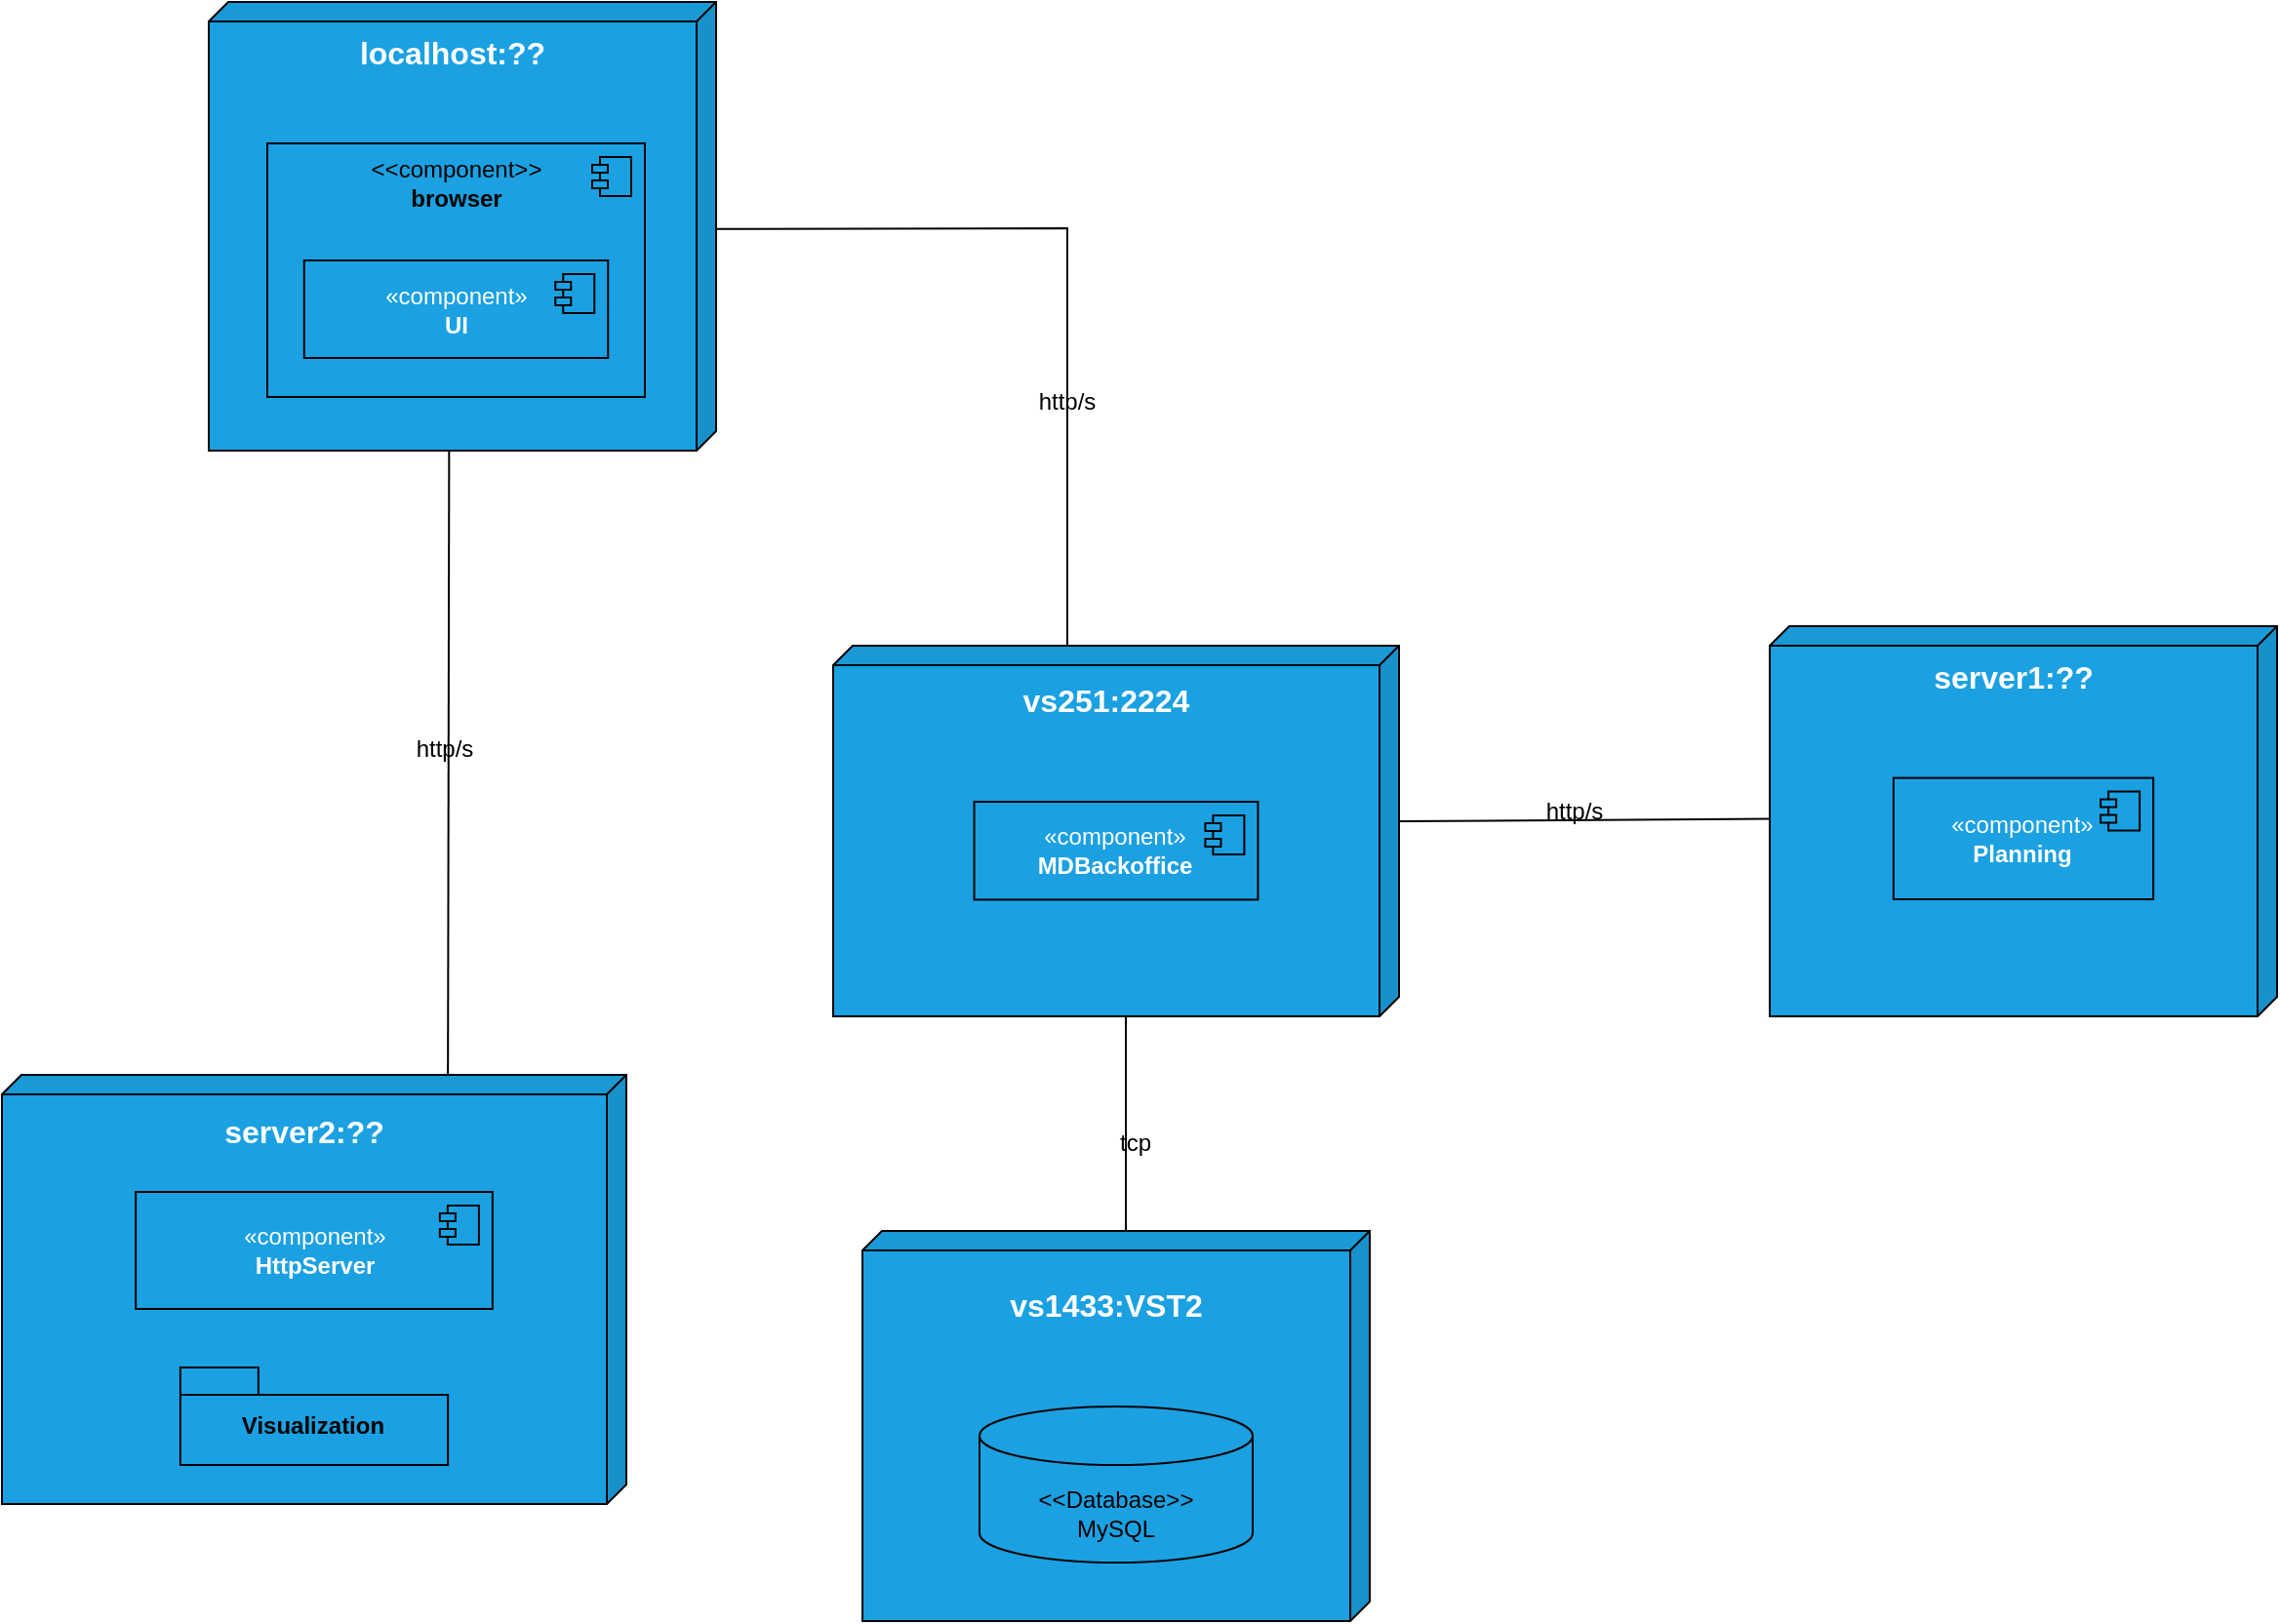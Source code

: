 <mxfile version="24.7.17">
  <diagram name="Página-1" id="7zRciVBeSr0iCR4m4c-i">
    <mxGraphModel dx="1575" dy="859" grid="1" gridSize="10" guides="1" tooltips="1" connect="1" arrows="1" fold="1" page="1" pageScale="1" pageWidth="827" pageHeight="1169" math="0" shadow="0">
      <root>
        <mxCell id="0" />
        <mxCell id="1" parent="0" />
        <mxCell id="Bqmy5CMnhqnGRpHu-BzQ-8" value="" style="group;strokeColor=none;" parent="1" vertex="1" connectable="0">
          <mxGeometry x="200" y="20" width="260" height="230" as="geometry" />
        </mxCell>
        <mxCell id="Bqmy5CMnhqnGRpHu-BzQ-2" value="&lt;b&gt;&lt;font style=&quot;font-size: 16px;&quot;&gt;localhost:??&lt;/font&gt;&lt;/b&gt;&lt;div&gt;&lt;b&gt;&lt;br&gt;&lt;/b&gt;&lt;/div&gt;&lt;div&gt;&lt;br&gt;&lt;/div&gt;&lt;div&gt;&lt;b&gt;&lt;br&gt;&lt;/b&gt;&lt;/div&gt;&lt;div&gt;&lt;b&gt;&lt;br&gt;&lt;/b&gt;&lt;/div&gt;&lt;div&gt;&lt;b&gt;&lt;br&gt;&lt;/b&gt;&lt;/div&gt;&lt;div&gt;&lt;b&gt;&lt;br&gt;&lt;/b&gt;&lt;/div&gt;&lt;div&gt;&lt;b&gt;&lt;br&gt;&lt;/b&gt;&lt;/div&gt;&lt;div style=&quot;&quot;&gt;&lt;b&gt;&lt;br&gt;&lt;/b&gt;&lt;/div&gt;&lt;div style=&quot;&quot;&gt;&lt;b&gt;&lt;br&gt;&lt;/b&gt;&lt;/div&gt;&lt;div style=&quot;&quot;&gt;&lt;b&gt;&lt;br&gt;&lt;/b&gt;&lt;/div&gt;&lt;div style=&quot;&quot;&gt;&lt;b&gt;&lt;br&gt;&lt;/b&gt;&lt;/div&gt;&lt;div style=&quot;&quot;&gt;&lt;b&gt;&lt;br&gt;&lt;/b&gt;&lt;/div&gt;&lt;div style=&quot;&quot;&gt;&lt;br&gt;&lt;/div&gt;" style="shape=cube;whiteSpace=wrap;html=1;boundedLbl=1;backgroundOutline=1;darkOpacity=0.05;darkOpacity2=0.1;size=10;rotation=0;shadow=0;flipV=0;flipH=1;fillColor=#1ba1e2;fontColor=#ffffff;strokeColor=#000000;" parent="Bqmy5CMnhqnGRpHu-BzQ-8" vertex="1">
          <mxGeometry width="260" height="230" as="geometry" />
        </mxCell>
        <mxCell id="Bqmy5CMnhqnGRpHu-BzQ-3" value="&lt;div style=&quot;&quot;&gt;&lt;br&gt;&lt;/div&gt;" style="html=1;dropTarget=0;whiteSpace=wrap;fillColor=#1ba1e2;fontColor=#ffffff;strokeColor=#000000;align=center;" parent="Bqmy5CMnhqnGRpHu-BzQ-8" vertex="1">
          <mxGeometry x="30" y="72.5" width="193.5" height="130" as="geometry" />
        </mxCell>
        <mxCell id="Bqmy5CMnhqnGRpHu-BzQ-4" value="" style="shape=module;jettyWidth=8;jettyHeight=4;fillColor=#1ba1e2;fontColor=#ffffff;strokeColor=#000000;" parent="Bqmy5CMnhqnGRpHu-BzQ-3" vertex="1">
          <mxGeometry x="1" width="20" height="20" relative="1" as="geometry">
            <mxPoint x="-27" y="7" as="offset" />
          </mxGeometry>
        </mxCell>
        <mxCell id="Bqmy5CMnhqnGRpHu-BzQ-5" value="&lt;div&gt;&amp;lt;&amp;lt;component&amp;gt;&amp;gt;&lt;div&gt;&lt;span style=&quot;background-color: initial;&quot;&gt;&lt;b&gt;browser&lt;/b&gt;&lt;/span&gt;&lt;/div&gt;&lt;/div&gt;" style="text;html=1;align=center;verticalAlign=middle;whiteSpace=wrap;rounded=0;fillColor=none;strokeColor=none;" parent="Bqmy5CMnhqnGRpHu-BzQ-8" vertex="1">
          <mxGeometry x="86.75" y="67.5" width="80" height="50" as="geometry" />
        </mxCell>
        <mxCell id="Bqmy5CMnhqnGRpHu-BzQ-6" value="«component»&lt;br&gt;&lt;b&gt;UI&lt;/b&gt;" style="html=1;dropTarget=0;whiteSpace=wrap;fillColor=#1ba1e2;fontColor=#ffffff;strokeColor=#000000;" parent="Bqmy5CMnhqnGRpHu-BzQ-8" vertex="1">
          <mxGeometry x="48.88" y="132.5" width="155.75" height="50" as="geometry" />
        </mxCell>
        <mxCell id="Bqmy5CMnhqnGRpHu-BzQ-7" value="" style="shape=module;jettyWidth=8;jettyHeight=4;fillColor=#1ba1e2;fontColor=#ffffff;strokeColor=#000000;" parent="Bqmy5CMnhqnGRpHu-BzQ-6" vertex="1">
          <mxGeometry x="1" width="20" height="20" relative="1" as="geometry">
            <mxPoint x="-27" y="7" as="offset" />
          </mxGeometry>
        </mxCell>
        <mxCell id="Bqmy5CMnhqnGRpHu-BzQ-9" value="" style="group" parent="1" vertex="1" connectable="0">
          <mxGeometry x="520" y="350" width="290" height="190" as="geometry" />
        </mxCell>
        <mxCell id="3xQV-H71B-Q1isJT_iXs-1" value="&lt;b&gt;&lt;font style=&quot;font-size: 16px;&quot;&gt;vs251&lt;/font&gt;&lt;/b&gt;&lt;b style=&quot;background-color: initial;&quot;&gt;&lt;font style=&quot;font-size: 16px;&quot;&gt;:2224&lt;/font&gt;&lt;/b&gt;&lt;div&gt;&lt;div&gt;&lt;b&gt;&lt;br&gt;&lt;/b&gt;&lt;/div&gt;&lt;div&gt;&lt;b&gt;&lt;br&gt;&lt;/b&gt;&lt;/div&gt;&lt;div&gt;&lt;b&gt;&lt;br&gt;&lt;/b&gt;&lt;/div&gt;&lt;div&gt;&lt;b&gt;&lt;br&gt;&lt;/b&gt;&lt;/div&gt;&lt;div&gt;&lt;b&gt;&lt;br&gt;&lt;/b&gt;&lt;/div&gt;&lt;div&gt;&lt;br&gt;&lt;/div&gt;&lt;div style=&quot;&quot;&gt;&lt;b&gt;&lt;br&gt;&lt;/b&gt;&lt;/div&gt;&lt;div style=&quot;&quot;&gt;&lt;b&gt;&lt;br&gt;&lt;/b&gt;&lt;/div&gt;&lt;div style=&quot;&quot;&gt;&lt;b&gt;&lt;br&gt;&lt;/b&gt;&lt;/div&gt;&lt;div style=&quot;&quot;&gt;&lt;b&gt;&lt;br&gt;&lt;/b&gt;&lt;/div&gt;&lt;/div&gt;" style="shape=cube;whiteSpace=wrap;html=1;boundedLbl=1;backgroundOutline=1;darkOpacity=0.05;darkOpacity2=0.1;size=10;rotation=0;shadow=0;flipV=0;flipH=1;fillColor=#1ba1e2;fontColor=#ffffff;strokeColor=#000000;" parent="Bqmy5CMnhqnGRpHu-BzQ-9" vertex="1">
          <mxGeometry width="290" height="190" as="geometry" />
        </mxCell>
        <mxCell id="3xQV-H71B-Q1isJT_iXs-4" value="«component»&lt;br&gt;&lt;b&gt;MDBackoffice&lt;/b&gt;" style="html=1;dropTarget=0;whiteSpace=wrap;fillColor=#1ba1e2;fontColor=#ffffff;strokeColor=#000000;" parent="Bqmy5CMnhqnGRpHu-BzQ-9" vertex="1">
          <mxGeometry x="72.28" y="80" width="145.43" height="50.19" as="geometry" />
        </mxCell>
        <mxCell id="3xQV-H71B-Q1isJT_iXs-5" value="" style="shape=module;jettyWidth=8;jettyHeight=4;fillColor=#1ba1e2;fontColor=#ffffff;strokeColor=#000000;" parent="3xQV-H71B-Q1isJT_iXs-4" vertex="1">
          <mxGeometry x="1" width="20" height="20" relative="1" as="geometry">
            <mxPoint x="-27" y="7" as="offset" />
          </mxGeometry>
        </mxCell>
        <mxCell id="Bqmy5CMnhqnGRpHu-BzQ-19" value="" style="group" parent="1" vertex="1" connectable="0">
          <mxGeometry x="94" y="570" width="320" height="220" as="geometry" />
        </mxCell>
        <mxCell id="Bqmy5CMnhqnGRpHu-BzQ-11" value="&lt;b&gt;&lt;font style=&quot;font-size: 16px;&quot;&gt;server2&lt;/font&gt;&lt;/b&gt;&lt;b style=&quot;background-color: initial;&quot;&gt;&lt;font style=&quot;font-size: 16px;&quot;&gt;:??&lt;/font&gt;&lt;/b&gt;&lt;div&gt;&lt;div&gt;&lt;b&gt;&lt;br&gt;&lt;/b&gt;&lt;/div&gt;&lt;div&gt;&lt;b&gt;&lt;br&gt;&lt;/b&gt;&lt;/div&gt;&lt;div&gt;&lt;b&gt;&lt;br&gt;&lt;/b&gt;&lt;/div&gt;&lt;div&gt;&lt;b&gt;&lt;br&gt;&lt;/b&gt;&lt;/div&gt;&lt;div&gt;&lt;b&gt;&lt;br&gt;&lt;/b&gt;&lt;/div&gt;&lt;div&gt;&lt;b&gt;&lt;br&gt;&lt;/b&gt;&lt;/div&gt;&lt;div&gt;&lt;b&gt;&lt;br&gt;&lt;/b&gt;&lt;/div&gt;&lt;div&gt;&lt;b&gt;&lt;br&gt;&lt;/b&gt;&lt;/div&gt;&lt;div style=&quot;&quot;&gt;&lt;b&gt;&lt;br&gt;&lt;/b&gt;&lt;/div&gt;&lt;div style=&quot;&quot;&gt;&lt;b&gt;&lt;br&gt;&lt;/b&gt;&lt;/div&gt;&lt;div style=&quot;&quot;&gt;&lt;b&gt;&lt;br&gt;&lt;/b&gt;&lt;/div&gt;&lt;div style=&quot;&quot;&gt;&lt;br&gt;&lt;/div&gt;&lt;/div&gt;" style="shape=cube;whiteSpace=wrap;html=1;boundedLbl=1;backgroundOutline=1;darkOpacity=0.05;darkOpacity2=0.1;size=10;rotation=0;shadow=0;flipV=0;flipH=1;fillColor=#1ba1e2;fontColor=#ffffff;strokeColor=#000000;movable=1;resizable=1;rotatable=1;deletable=1;editable=1;locked=0;connectable=1;" parent="Bqmy5CMnhqnGRpHu-BzQ-19" vertex="1">
          <mxGeometry width="320" height="220" as="geometry" />
        </mxCell>
        <mxCell id="Bqmy5CMnhqnGRpHu-BzQ-14" value="«component»&lt;br&gt;&lt;b&gt;HttpServer&lt;/b&gt;" style="html=1;dropTarget=0;whiteSpace=wrap;fillColor=#1ba1e2;fontColor=#ffffff;strokeColor=#000000;movable=1;resizable=1;rotatable=1;deletable=1;editable=1;locked=0;connectable=1;" parent="Bqmy5CMnhqnGRpHu-BzQ-19" vertex="1">
          <mxGeometry x="68.571" y="60" width="182.857" height="60" as="geometry" />
        </mxCell>
        <mxCell id="Bqmy5CMnhqnGRpHu-BzQ-15" value="" style="shape=module;jettyWidth=8;jettyHeight=4;fillColor=#1ba1e2;fontColor=#ffffff;strokeColor=#000000;" parent="Bqmy5CMnhqnGRpHu-BzQ-14" vertex="1">
          <mxGeometry x="1" width="20" height="20" relative="1" as="geometry">
            <mxPoint x="-27" y="7" as="offset" />
          </mxGeometry>
        </mxCell>
        <mxCell id="Bqmy5CMnhqnGRpHu-BzQ-18" value="Visualization" style="shape=folder;fontStyle=1;spacingTop=10;tabWidth=40;tabHeight=14;tabPosition=left;html=1;whiteSpace=wrap;fillColor=#1BA1E2;strokeColor=#000000;movable=1;resizable=1;rotatable=1;deletable=1;editable=1;locked=0;connectable=1;" parent="Bqmy5CMnhqnGRpHu-BzQ-19" vertex="1">
          <mxGeometry x="91.429" y="150" width="137.143" height="50" as="geometry" />
        </mxCell>
        <mxCell id="Bqmy5CMnhqnGRpHu-BzQ-23" value="" style="endArrow=none;startArrow=none;endFill=0;startFill=0;endSize=8;html=1;verticalAlign=bottom;labelBackgroundColor=none;strokeWidth=1;rounded=0;exitX=0;exitY=0;exitDx=135;exitDy=230;exitPerimeter=0;entryX=0.28;entryY=0.002;entryDx=0;entryDy=0;entryPerimeter=0;" parent="1" edge="1">
          <mxGeometry width="160" relative="1" as="geometry">
            <mxPoint x="323.17" y="250" as="sourcePoint" />
            <mxPoint x="322.57" y="570.44" as="targetPoint" />
          </mxGeometry>
        </mxCell>
        <mxCell id="Bqmy5CMnhqnGRpHu-BzQ-28" value="" style="edgeLabel;html=1;align=center;verticalAlign=middle;resizable=0;points=[];fillColor=none;strokeColor=#000000;" parent="Bqmy5CMnhqnGRpHu-BzQ-23" vertex="1" connectable="0">
          <mxGeometry x="-0.142" y="2" relative="1" as="geometry">
            <mxPoint x="-2" y="-1" as="offset" />
          </mxGeometry>
        </mxCell>
        <mxCell id="Bqmy5CMnhqnGRpHu-BzQ-24" value="" style="endArrow=none;startArrow=none;endFill=0;startFill=0;endSize=8;html=1;verticalAlign=bottom;labelBackgroundColor=none;strokeWidth=1;rounded=0;exitX=0.002;exitY=0.506;exitDx=0;exitDy=0;exitPerimeter=0;entryX=0;entryY=0;entryDx=170;entryDy=0;entryPerimeter=0;" parent="1" source="Bqmy5CMnhqnGRpHu-BzQ-2" target="3xQV-H71B-Q1isJT_iXs-1" edge="1">
          <mxGeometry width="160" relative="1" as="geometry">
            <mxPoint x="630" y="270" as="sourcePoint" />
            <mxPoint x="625" y="520" as="targetPoint" />
            <Array as="points">
              <mxPoint x="640" y="136" />
            </Array>
          </mxGeometry>
        </mxCell>
        <mxCell id="Bqmy5CMnhqnGRpHu-BzQ-29" value="&lt;div&gt;http/s&lt;/div&gt;" style="text;html=1;align=center;verticalAlign=middle;whiteSpace=wrap;rounded=0;fillColor=none;strokeColor=none;" parent="1" vertex="1">
          <mxGeometry x="281" y="378" width="80" height="50" as="geometry" />
        </mxCell>
        <mxCell id="Bqmy5CMnhqnGRpHu-BzQ-35" value="&lt;div&gt;http/s&lt;/div&gt;" style="text;html=1;align=center;verticalAlign=middle;whiteSpace=wrap;rounded=0;fillColor=none;strokeColor=none;" parent="1" vertex="1">
          <mxGeometry x="600" y="200" width="80" height="50" as="geometry" />
        </mxCell>
        <mxCell id="BntuK7SIFFR3xHb9y7LY-1" value="" style="group" vertex="1" connectable="0" parent="1">
          <mxGeometry x="1000" y="340" width="260" height="200" as="geometry" />
        </mxCell>
        <mxCell id="BntuK7SIFFR3xHb9y7LY-2" value="&lt;b&gt;&lt;font style=&quot;font-size: 16px;&quot;&gt;server1&lt;/font&gt;&lt;/b&gt;&lt;b style=&quot;background-color: initial;&quot;&gt;&lt;font style=&quot;font-size: 16px;&quot;&gt;:??&lt;/font&gt;&lt;/b&gt;&lt;div&gt;&lt;div&gt;&lt;b&gt;&lt;br&gt;&lt;/b&gt;&lt;/div&gt;&lt;div&gt;&lt;b&gt;&lt;br&gt;&lt;/b&gt;&lt;/div&gt;&lt;div&gt;&lt;b&gt;&lt;br&gt;&lt;/b&gt;&lt;/div&gt;&lt;div&gt;&lt;b&gt;&lt;br&gt;&lt;/b&gt;&lt;/div&gt;&lt;div&gt;&lt;b&gt;&lt;br&gt;&lt;/b&gt;&lt;/div&gt;&lt;div&gt;&lt;b&gt;&lt;br&gt;&lt;/b&gt;&lt;/div&gt;&lt;div&gt;&lt;b&gt;&lt;br&gt;&lt;/b&gt;&lt;/div&gt;&lt;div&gt;&lt;b&gt;&lt;br&gt;&lt;/b&gt;&lt;/div&gt;&lt;div style=&quot;&quot;&gt;&lt;br&gt;&lt;/div&gt;&lt;div style=&quot;&quot;&gt;&lt;b&gt;&lt;br&gt;&lt;/b&gt;&lt;/div&gt;&lt;div style=&quot;&quot;&gt;&lt;b&gt;&lt;br&gt;&lt;/b&gt;&lt;/div&gt;&lt;/div&gt;" style="shape=cube;whiteSpace=wrap;html=1;boundedLbl=1;backgroundOutline=1;darkOpacity=0.05;darkOpacity2=0.1;size=10;rotation=0;shadow=0;flipV=0;flipH=1;fillColor=#1ba1e2;fontColor=#ffffff;strokeColor=#000000;" vertex="1" parent="BntuK7SIFFR3xHb9y7LY-1">
          <mxGeometry width="260" height="200" as="geometry" />
        </mxCell>
        <mxCell id="BntuK7SIFFR3xHb9y7LY-5" value="«component»&lt;br&gt;&lt;b&gt;Planning&lt;/b&gt;" style="html=1;dropTarget=0;whiteSpace=wrap;fillColor=#1ba1e2;fontColor=#ffffff;strokeColor=#000000;" vertex="1" parent="BntuK7SIFFR3xHb9y7LY-1">
          <mxGeometry x="63.43" y="77.78" width="133.14" height="62.22" as="geometry" />
        </mxCell>
        <mxCell id="BntuK7SIFFR3xHb9y7LY-6" value="" style="shape=module;jettyWidth=8;jettyHeight=4;fillColor=#1ba1e2;fontColor=#ffffff;strokeColor=#000000;" vertex="1" parent="BntuK7SIFFR3xHb9y7LY-5">
          <mxGeometry x="1" width="20" height="20" relative="1" as="geometry">
            <mxPoint x="-27" y="7" as="offset" />
          </mxGeometry>
        </mxCell>
        <mxCell id="BntuK7SIFFR3xHb9y7LY-7" value="" style="endArrow=none;startArrow=none;endFill=0;startFill=0;endSize=8;html=1;verticalAlign=bottom;labelBackgroundColor=none;strokeWidth=1;rounded=0;exitX=0;exitY=0;exitDx=0;exitDy=90;exitPerimeter=0;entryX=1.001;entryY=0.494;entryDx=0;entryDy=0;entryPerimeter=0;" edge="1" parent="1" source="3xQV-H71B-Q1isJT_iXs-1" target="BntuK7SIFFR3xHb9y7LY-2">
          <mxGeometry width="160" relative="1" as="geometry">
            <mxPoint x="469" y="146" as="sourcePoint" />
            <mxPoint x="650" y="360" as="targetPoint" />
            <Array as="points" />
          </mxGeometry>
        </mxCell>
        <mxCell id="BntuK7SIFFR3xHb9y7LY-8" value="&lt;div&gt;http/s&lt;/div&gt;" style="text;html=1;align=center;verticalAlign=middle;whiteSpace=wrap;rounded=0;fillColor=none;strokeColor=none;" vertex="1" parent="1">
          <mxGeometry x="860" y="410" width="80" height="50" as="geometry" />
        </mxCell>
        <mxCell id="BntuK7SIFFR3xHb9y7LY-10" value="" style="group" vertex="1" connectable="0" parent="1">
          <mxGeometry x="535" y="650" width="260" height="200" as="geometry" />
        </mxCell>
        <mxCell id="BntuK7SIFFR3xHb9y7LY-11" value="&lt;div&gt;&lt;span style=&quot;font-size: 16px;&quot;&gt;&lt;b&gt;vs1433:VST2&lt;/b&gt;&lt;/span&gt;&lt;/div&gt;&lt;div&gt;&lt;span style=&quot;font-size: 16px;&quot;&gt;&lt;b&gt;&lt;br&gt;&lt;/b&gt;&lt;/span&gt;&lt;/div&gt;&lt;div&gt;&lt;span style=&quot;font-size: 16px;&quot;&gt;&lt;b&gt;&lt;br&gt;&lt;/b&gt;&lt;/span&gt;&lt;/div&gt;&lt;div&gt;&lt;span style=&quot;font-size: 16px;&quot;&gt;&lt;b&gt;&lt;br&gt;&lt;/b&gt;&lt;/span&gt;&lt;/div&gt;&lt;div&gt;&lt;span style=&quot;font-size: 16px;&quot;&gt;&lt;b&gt;&lt;br&gt;&lt;/b&gt;&lt;/span&gt;&lt;/div&gt;&lt;div&gt;&lt;span style=&quot;font-size: 16px;&quot;&gt;&lt;b&gt;&lt;br&gt;&lt;/b&gt;&lt;/span&gt;&lt;/div&gt;&lt;div&gt;&lt;span style=&quot;font-size: 16px;&quot;&gt;&lt;b&gt;&lt;br&gt;&lt;/b&gt;&lt;/span&gt;&lt;/div&gt;&lt;div&gt;&lt;span style=&quot;font-size: 16px;&quot;&gt;&lt;b&gt;&lt;br&gt;&lt;/b&gt;&lt;/span&gt;&lt;/div&gt;" style="shape=cube;whiteSpace=wrap;html=1;boundedLbl=1;backgroundOutline=1;darkOpacity=0.05;darkOpacity2=0.1;size=10;rotation=0;shadow=0;flipV=0;flipH=1;fillColor=#1ba1e2;fontColor=#ffffff;strokeColor=#000000;" vertex="1" parent="BntuK7SIFFR3xHb9y7LY-10">
          <mxGeometry width="260" height="200" as="geometry" />
        </mxCell>
        <mxCell id="BntuK7SIFFR3xHb9y7LY-15" value="" style="shape=cylinder3;whiteSpace=wrap;html=1;boundedLbl=1;backgroundOutline=1;size=15;fillColor=#1BA1E2;strokeColor=#030303;" vertex="1" parent="BntuK7SIFFR3xHb9y7LY-10">
          <mxGeometry x="60" y="90" width="140" height="80" as="geometry" />
        </mxCell>
        <mxCell id="BntuK7SIFFR3xHb9y7LY-16" value="&lt;div&gt;&amp;lt;&amp;lt;Database&amp;gt;&amp;gt;&lt;/div&gt;&lt;div&gt;MySQL&lt;/div&gt;" style="text;html=1;align=center;verticalAlign=middle;whiteSpace=wrap;rounded=0;fillColor=none;strokeColor=none;" vertex="1" parent="BntuK7SIFFR3xHb9y7LY-10">
          <mxGeometry x="90" y="120" width="80" height="50" as="geometry" />
        </mxCell>
        <mxCell id="BntuK7SIFFR3xHb9y7LY-17" value="" style="endArrow=none;startArrow=none;endFill=0;startFill=0;endSize=8;html=1;verticalAlign=bottom;labelBackgroundColor=none;strokeWidth=1;rounded=0;entryX=0;entryY=0;entryDx=125;entryDy=0;entryPerimeter=0;" edge="1" parent="1" target="BntuK7SIFFR3xHb9y7LY-11">
          <mxGeometry width="160" relative="1" as="geometry">
            <mxPoint x="670" y="540" as="sourcePoint" />
            <mxPoint x="1010" y="600" as="targetPoint" />
            <Array as="points" />
          </mxGeometry>
        </mxCell>
        <mxCell id="BntuK7SIFFR3xHb9y7LY-19" value="&lt;div&gt;tcp&lt;/div&gt;" style="text;html=1;align=center;verticalAlign=middle;whiteSpace=wrap;rounded=0;fillColor=none;strokeColor=none;" vertex="1" parent="1">
          <mxGeometry x="635" y="580" width="80" height="50" as="geometry" />
        </mxCell>
      </root>
    </mxGraphModel>
  </diagram>
</mxfile>
